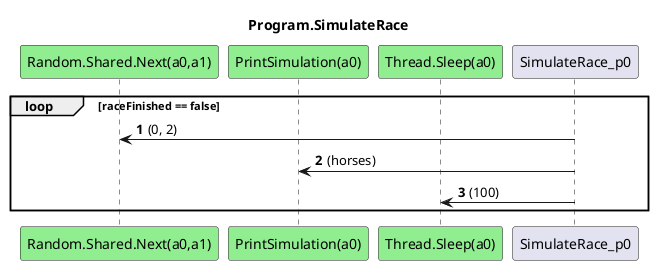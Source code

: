 @startuml Program.SimulateRace
title Program.SimulateRace
participant "Random.Shared.Next(a0,a1)" as Random_Shared_Next_a0_a1 #LightGreen
participant "PrintSimulation(a0)" as PrintSimulation_a0 #LightGreen
participant "Thread.Sleep(a0)" as Thread_Sleep_a0 #LightGreen
autonumber
loop raceFinished == false
    SimulateRace_p0 -> Random_Shared_Next_a0_a1 : (0, 2)
    SimulateRace_p0 -> PrintSimulation_a0 : (horses)
    SimulateRace_p0 -> Thread_Sleep_a0 : (100)
end
@enduml
